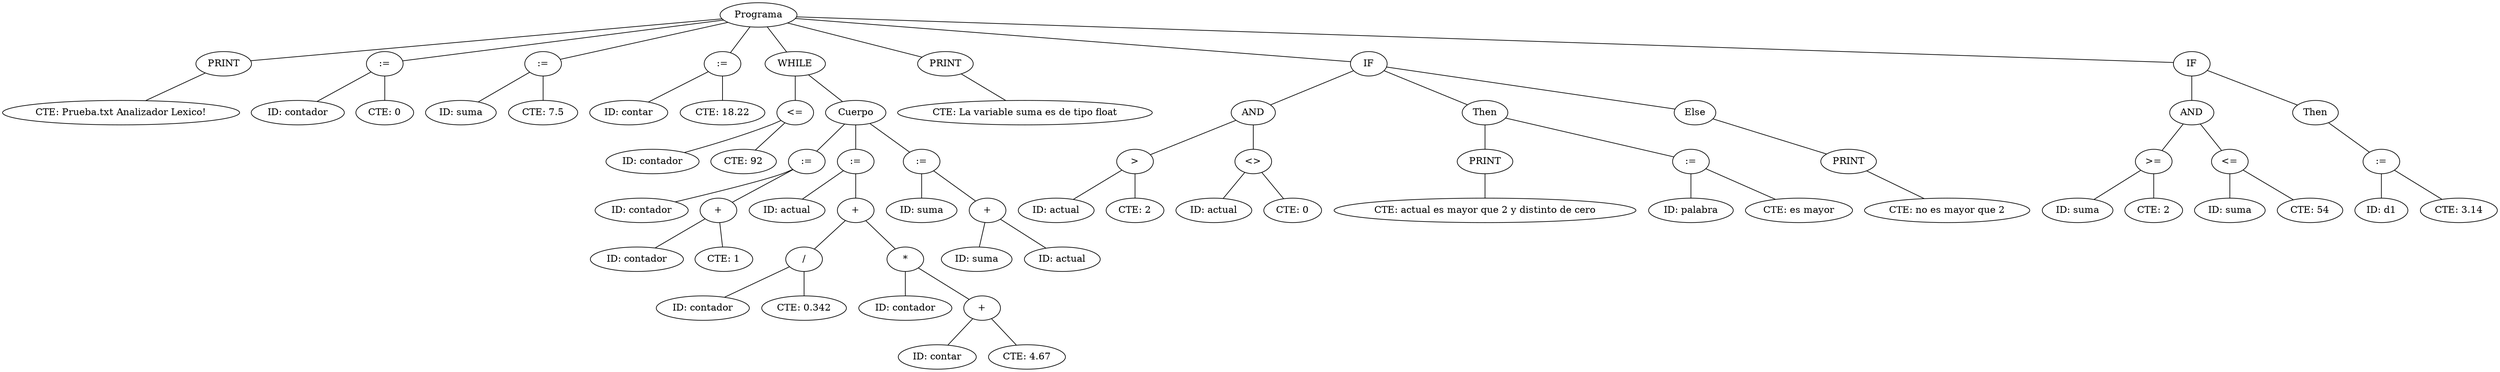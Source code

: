 graph G {nodo_programa [label="Programa"]
nodo_1410986873 [label="PRINT"]
nodo_programa -- nodo_1410986873
nodo_1935365522 [label="CTE: Prueba.txt Analizador Lexico!"]
nodo_1410986873 -- nodo_1935365522
nodo_146611050 [label=":="]
nodo_programa -- nodo_146611050
nodo_1335298403 [label="ID: contador"]
nodo_146611050 -- nodo_1335298403
nodo_221036634 [label="CTE: 0"]
nodo_146611050 -- nodo_221036634
nodo_226710952 [label=":="]
nodo_programa -- nodo_226710952
nodo_523691575 [label="ID: suma"]
nodo_226710952 -- nodo_523691575
nodo_1188392295 [label="CTE: 7.5"]
nodo_226710952 -- nodo_1188392295
nodo_684874119 [label=":="]
nodo_programa -- nodo_684874119
nodo_902919927 [label="ID: contar"]
nodo_684874119 -- nodo_902919927
nodo_1509563803 [label="CTE: 18.22"]
nodo_684874119 -- nodo_1509563803
nodo_1694556038 [label="WHILE"]
nodo_programa -- nodo_1694556038
nodo_1181199958 [label="<="]
nodo_1694556038 -- nodo_1181199958
nodo_1157740463 [label="ID: contador"]
nodo_1181199958 -- nodo_1157740463
nodo_1379435698 [label="CTE: 92"]
nodo_1181199958 -- nodo_1379435698
nodo_503195940 [label="Cuerpo"]
nodo_1694556038 -- nodo_503195940
nodo_1308244637 [label=":="]
nodo_503195940 -- nodo_1308244637
nodo_1857815974 [label="ID: contador"]
nodo_1308244637 -- nodo_1857815974
nodo_342597804 [label="+"]
nodo_1308244637 -- nodo_342597804
nodo_125622176 [label="ID: contador"]
nodo_342597804 -- nodo_125622176
nodo_542060780 [label="CTE: 1"]
nodo_342597804 -- nodo_542060780
nodo_1597249648 [label=":="]
nodo_503195940 -- nodo_1597249648
nodo_1852584274 [label="ID: actual"]
nodo_1597249648 -- nodo_1852584274
nodo_348100441 [label="+"]
nodo_1597249648 -- nodo_348100441
nodo_333362446 [label="/"]
nodo_348100441 -- nodo_333362446
nodo_1860944798 [label="ID: contador"]
nodo_333362446 -- nodo_1860944798
nodo_1179381257 [label="CTE: 0.342"]
nodo_333362446 -- nodo_1179381257
nodo_1007603019 [label="*"]
nodo_348100441 -- nodo_1007603019
nodo_597255128 [label="ID: contador"]
nodo_1007603019 -- nodo_597255128
nodo_837764579 [label="+"]
nodo_1007603019 -- nodo_837764579
nodo_985397764 [label="ID: contar"]
nodo_837764579 -- nodo_985397764
nodo_1476394199 [label="CTE: 4.67"]
nodo_837764579 -- nodo_1476394199
nodo_1486371051 [label=":="]
nodo_503195940 -- nodo_1486371051
nodo_1354011814 [label="ID: suma"]
nodo_1486371051 -- nodo_1354011814
nodo_655381473 [label="+"]
nodo_1486371051 -- nodo_655381473
nodo_89387388 [label="ID: suma"]
nodo_655381473 -- nodo_89387388
nodo_1333592072 [label="ID: actual"]
nodo_655381473 -- nodo_1333592072
nodo_1508646930 [label="PRINT"]
nodo_programa -- nodo_1508646930
nodo_1076496284 [label="CTE: La variable suma es de tipo float"]
nodo_1508646930 -- nodo_1076496284
nodo_827966648 [label="IF"]
nodo_programa -- nodo_827966648
nodo_1458540918 [label="AND"]
nodo_827966648 -- nodo_1458540918
nodo_121295574 [label=">"]
nodo_1458540918 -- nodo_121295574
nodo_1291286504 [label="ID: actual"]
nodo_121295574 -- nodo_1291286504
nodo_795372831 [label="CTE: 2"]
nodo_121295574 -- nodo_795372831
nodo_117244645 [label="<>"]
nodo_1458540918 -- nodo_117244645
nodo_1887813102 [label="ID: actual"]
nodo_117244645 -- nodo_1887813102
nodo_485041780 [label="CTE: 0"]
nodo_117244645 -- nodo_485041780
nodo_1022308509 [label="Then"]
nodo_827966648 -- nodo_1022308509
nodo_517210187 [label="PRINT"]
nodo_1022308509 -- nodo_517210187
nodo_1164371389 [label="CTE: actual es mayor que 2 y distinto de cero"]
nodo_517210187 -- nodo_1164371389
nodo_633070006 [label=":="]
nodo_1022308509 -- nodo_633070006
nodo_846238611 [label="ID: palabra"]
nodo_633070006 -- nodo_846238611
nodo_267760927 [label="CTE: es mayor"]
nodo_633070006 -- nodo_267760927
nodo_1033490990 [label="Else"]
nodo_827966648 -- nodo_1033490990
nodo_1776957250 [label="PRINT"]
nodo_1033490990 -- nodo_1776957250
nodo_1459794865 [label="CTE: no es mayor que 2"]
nodo_1776957250 -- nodo_1459794865
nodo_1344645519 [label="IF"]
nodo_programa -- nodo_1344645519
nodo_1447689627 [label="AND"]
nodo_1344645519 -- nodo_1447689627
nodo_1241276575 [label=">="]
nodo_1447689627 -- nodo_1241276575
nodo_215145189 [label="ID: suma"]
nodo_1241276575 -- nodo_215145189
nodo_1938056729 [label="CTE: 2"]
nodo_1241276575 -- nodo_1938056729
nodo_982007015 [label="<="]
nodo_1447689627 -- nodo_982007015
nodo_1232306490 [label="ID: suma"]
nodo_982007015 -- nodo_1232306490
nodo_1273765644 [label="CTE: 54"]
nodo_982007015 -- nodo_1273765644
nodo_1663166483 [label="Then"]
nodo_1344645519 -- nodo_1663166483
nodo_764577347 [label=":="]
nodo_1663166483 -- nodo_764577347
nodo_2042495840 [label="ID: d1"]
nodo_764577347 -- nodo_2042495840
nodo_112061925 [label="CTE: 3.14"]
nodo_764577347 -- nodo_112061925
}
